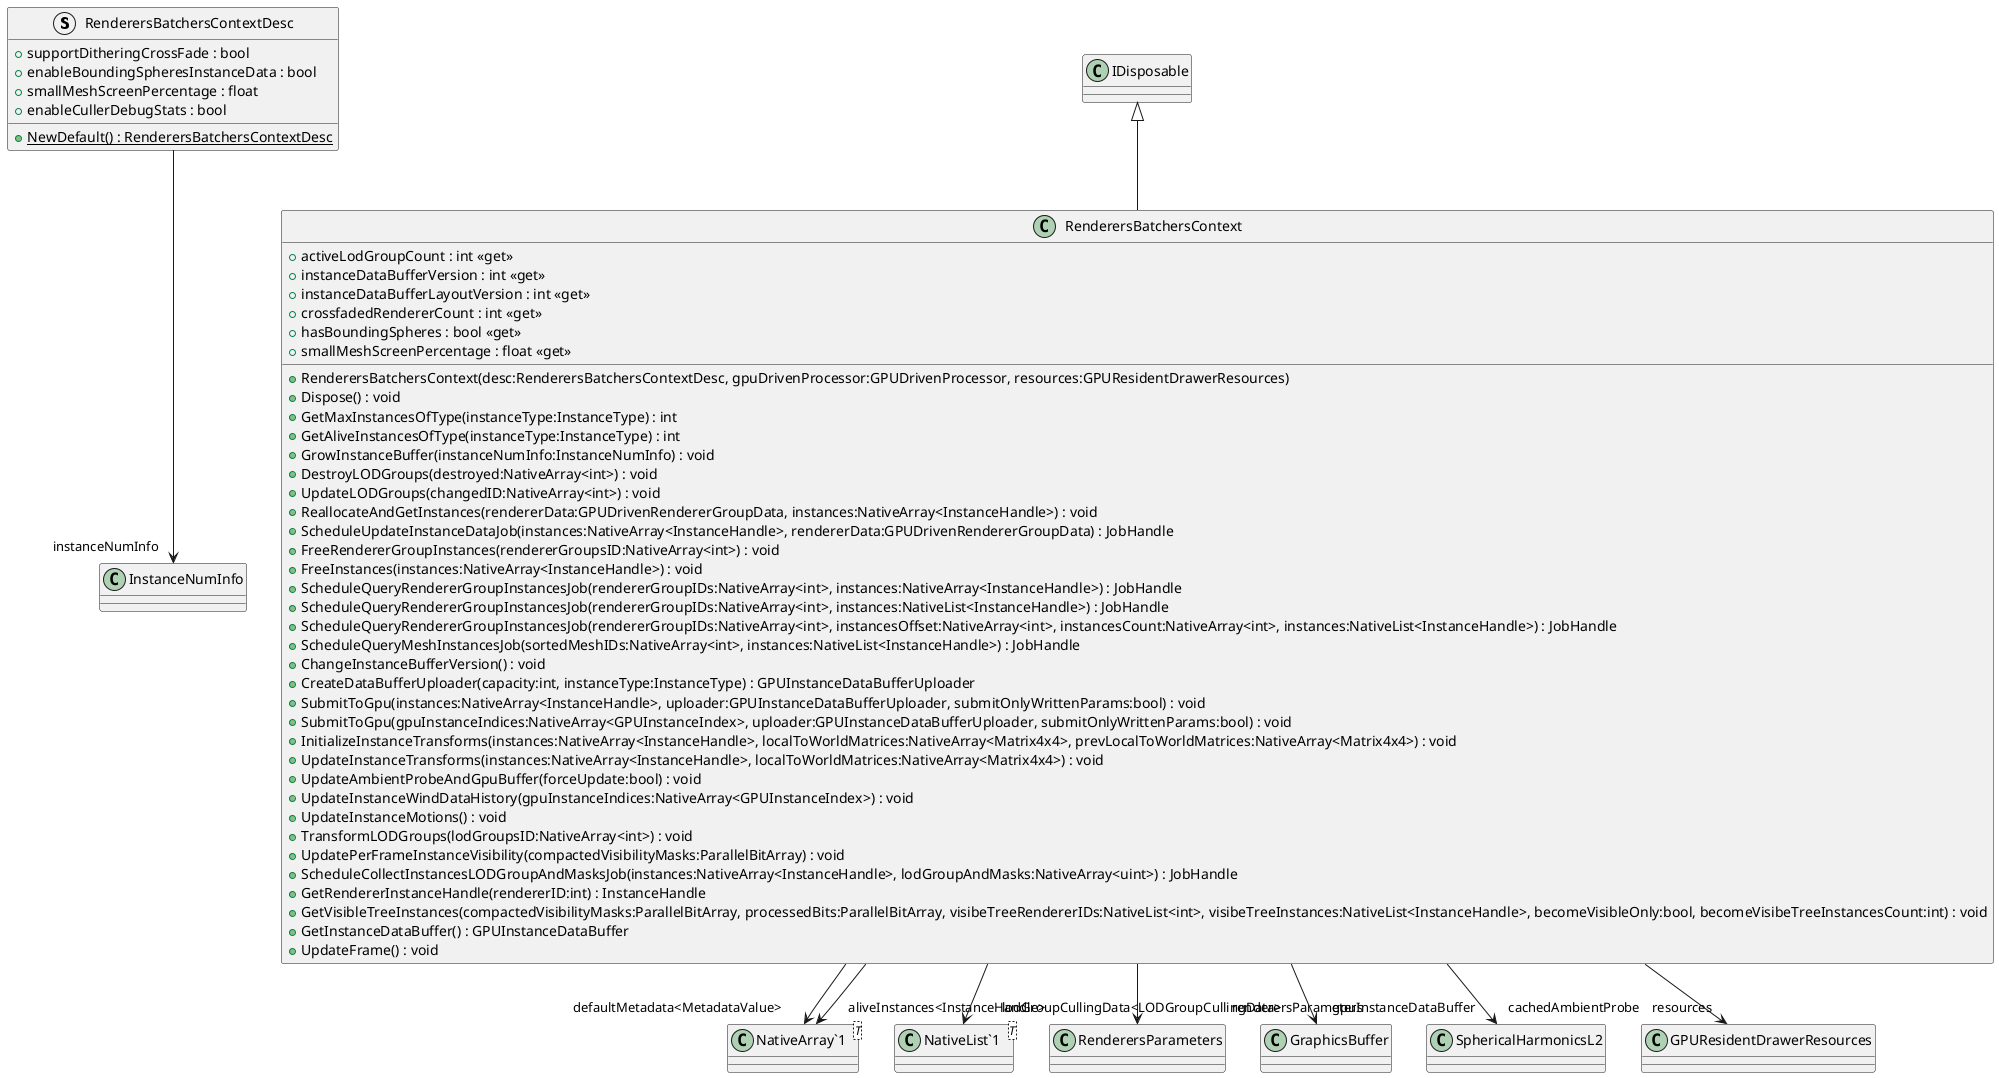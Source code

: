 @startuml
struct RenderersBatchersContextDesc {
    + supportDitheringCrossFade : bool
    + enableBoundingSpheresInstanceData : bool
    + smallMeshScreenPercentage : float
    + enableCullerDebugStats : bool
    + {static} NewDefault() : RenderersBatchersContextDesc
}
class RenderersBatchersContext {
    + activeLodGroupCount : int <<get>>
    + instanceDataBufferVersion : int <<get>>
    + instanceDataBufferLayoutVersion : int <<get>>
    + crossfadedRendererCount : int <<get>>
    + hasBoundingSpheres : bool <<get>>
    + smallMeshScreenPercentage : float <<get>>
    + RenderersBatchersContext(desc:RenderersBatchersContextDesc, gpuDrivenProcessor:GPUDrivenProcessor, resources:GPUResidentDrawerResources)
    + Dispose() : void
    + GetMaxInstancesOfType(instanceType:InstanceType) : int
    + GetAliveInstancesOfType(instanceType:InstanceType) : int
    + GrowInstanceBuffer(instanceNumInfo:InstanceNumInfo) : void
    + DestroyLODGroups(destroyed:NativeArray<int>) : void
    + UpdateLODGroups(changedID:NativeArray<int>) : void
    + ReallocateAndGetInstances(rendererData:GPUDrivenRendererGroupData, instances:NativeArray<InstanceHandle>) : void
    + ScheduleUpdateInstanceDataJob(instances:NativeArray<InstanceHandle>, rendererData:GPUDrivenRendererGroupData) : JobHandle
    + FreeRendererGroupInstances(rendererGroupsID:NativeArray<int>) : void
    + FreeInstances(instances:NativeArray<InstanceHandle>) : void
    + ScheduleQueryRendererGroupInstancesJob(rendererGroupIDs:NativeArray<int>, instances:NativeArray<InstanceHandle>) : JobHandle
    + ScheduleQueryRendererGroupInstancesJob(rendererGroupIDs:NativeArray<int>, instances:NativeList<InstanceHandle>) : JobHandle
    + ScheduleQueryRendererGroupInstancesJob(rendererGroupIDs:NativeArray<int>, instancesOffset:NativeArray<int>, instancesCount:NativeArray<int>, instances:NativeList<InstanceHandle>) : JobHandle
    + ScheduleQueryMeshInstancesJob(sortedMeshIDs:NativeArray<int>, instances:NativeList<InstanceHandle>) : JobHandle
    + ChangeInstanceBufferVersion() : void
    + CreateDataBufferUploader(capacity:int, instanceType:InstanceType) : GPUInstanceDataBufferUploader
    + SubmitToGpu(instances:NativeArray<InstanceHandle>, uploader:GPUInstanceDataBufferUploader, submitOnlyWrittenParams:bool) : void
    + SubmitToGpu(gpuInstanceIndices:NativeArray<GPUInstanceIndex>, uploader:GPUInstanceDataBufferUploader, submitOnlyWrittenParams:bool) : void
    + InitializeInstanceTransforms(instances:NativeArray<InstanceHandle>, localToWorldMatrices:NativeArray<Matrix4x4>, prevLocalToWorldMatrices:NativeArray<Matrix4x4>) : void
    + UpdateInstanceTransforms(instances:NativeArray<InstanceHandle>, localToWorldMatrices:NativeArray<Matrix4x4>) : void
    + UpdateAmbientProbeAndGpuBuffer(forceUpdate:bool) : void
    + UpdateInstanceWindDataHistory(gpuInstanceIndices:NativeArray<GPUInstanceIndex>) : void
    + UpdateInstanceMotions() : void
    + TransformLODGroups(lodGroupsID:NativeArray<int>) : void
    + UpdatePerFrameInstanceVisibility(compactedVisibilityMasks:ParallelBitArray) : void
    + ScheduleCollectInstancesLODGroupAndMasksJob(instances:NativeArray<InstanceHandle>, lodGroupAndMasks:NativeArray<uint>) : JobHandle
    + GetRendererInstanceHandle(rendererID:int) : InstanceHandle
    + GetVisibleTreeInstances(compactedVisibilityMasks:ParallelBitArray, processedBits:ParallelBitArray, visibeTreeRendererIDs:NativeList<int>, visibeTreeInstances:NativeList<InstanceHandle>, becomeVisibleOnly:bool, becomeVisibeTreeInstancesCount:int) : void
    + GetInstanceDataBuffer() : GPUInstanceDataBuffer
    + UpdateFrame() : void
}
class "NativeArray`1"<T> {
}
class "NativeList`1"<T> {
}
RenderersBatchersContextDesc --> "instanceNumInfo" InstanceNumInfo
IDisposable <|-- RenderersBatchersContext
RenderersBatchersContext --> "renderersParameters" RenderersParameters
RenderersBatchersContext --> "gpuInstanceDataBuffer" GraphicsBuffer
RenderersBatchersContext --> "defaultMetadata<MetadataValue>" "NativeArray`1"
RenderersBatchersContext --> "lodGroupCullingData<LODGroupCullingData>" "NativeList`1"
RenderersBatchersContext --> "cachedAmbientProbe" SphericalHarmonicsL2
RenderersBatchersContext --> "aliveInstances<InstanceHandle>" "NativeArray`1"
RenderersBatchersContext --> "resources" GPUResidentDrawerResources
@enduml

